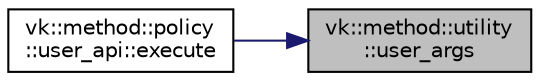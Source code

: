 digraph "vk::method::utility::user_args"
{
 // LATEX_PDF_SIZE
  edge [fontname="Helvetica",fontsize="10",labelfontname="Helvetica",labelfontsize="10"];
  node [fontname="Helvetica",fontsize="10",shape=record];
  rankdir="RL";
  Node1 [label="vk::method::utility\l::user_args",height=0.2,width=0.4,color="black", fillcolor="grey75", style="filled", fontcolor="black",tooltip=" "];
  Node1 -> Node2 [dir="back",color="midnightblue",fontsize="10",style="solid",fontname="Helvetica"];
  Node2 [label="vk::method::policy\l::user_api::execute",height=0.2,width=0.4,color="black", fillcolor="white", style="filled",URL="$classvk_1_1method_1_1policy_1_1user__api.html#a616f57ef2c0d92de83f3fc6471736d6f",tooltip=" "];
}
